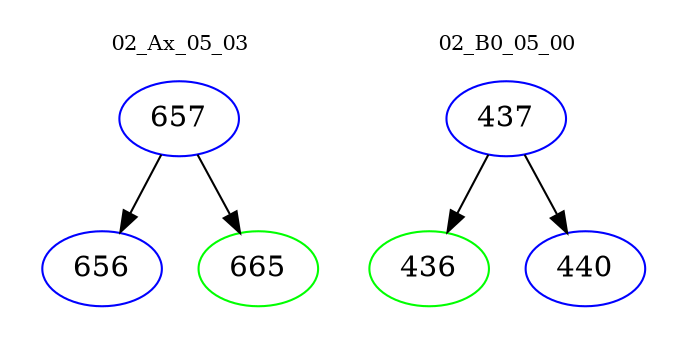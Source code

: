 digraph{
subgraph cluster_0 {
color = white
label = "02_Ax_05_03";
fontsize=10;
T0_657 [label="657", color="blue"]
T0_657 -> T0_656 [color="black"]
T0_656 [label="656", color="blue"]
T0_657 -> T0_665 [color="black"]
T0_665 [label="665", color="green"]
}
subgraph cluster_1 {
color = white
label = "02_B0_05_00";
fontsize=10;
T1_437 [label="437", color="blue"]
T1_437 -> T1_436 [color="black"]
T1_436 [label="436", color="green"]
T1_437 -> T1_440 [color="black"]
T1_440 [label="440", color="blue"]
}
}
